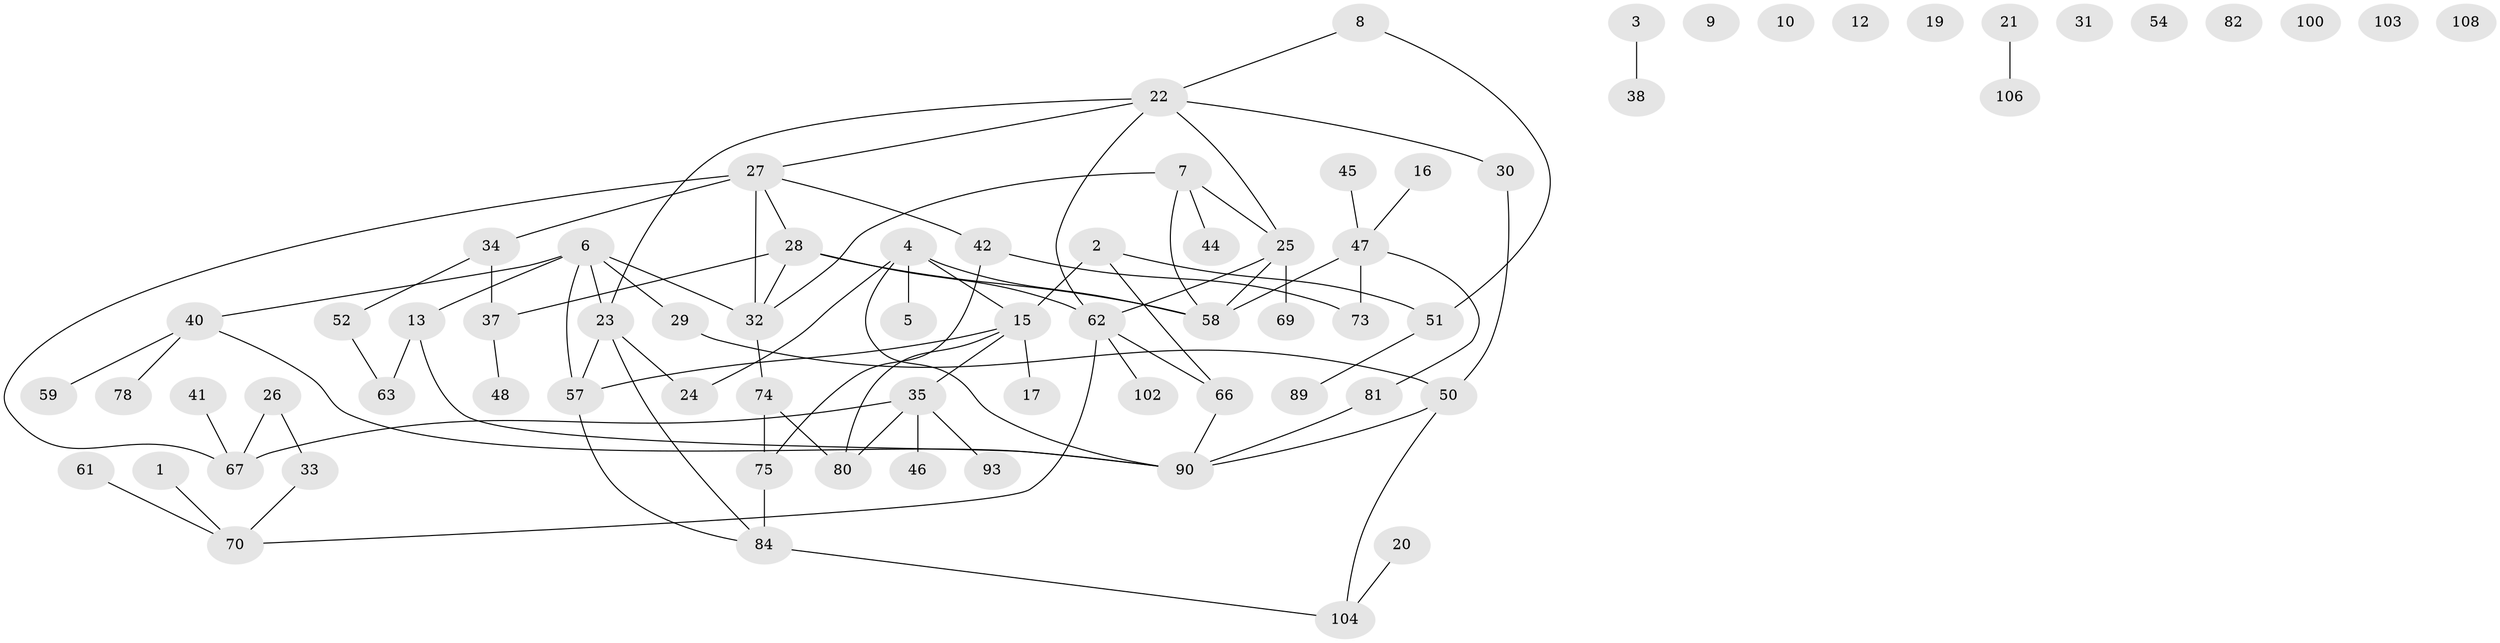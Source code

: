 // original degree distribution, {1: 0.26851851851851855, 2: 0.23148148148148148, 4: 0.12962962962962962, 3: 0.2037037037037037, 0: 0.08333333333333333, 7: 0.009259259259259259, 5: 0.05555555555555555, 6: 0.018518518518518517}
// Generated by graph-tools (version 1.1) at 2025/41/03/06/25 10:41:24]
// undirected, 73 vertices, 89 edges
graph export_dot {
graph [start="1"]
  node [color=gray90,style=filled];
  1;
  2 [super="+95"];
  3 [super="+99"];
  4 [super="+14"];
  5 [super="+65"];
  6 [super="+11"];
  7 [super="+101"];
  8 [super="+18"];
  9 [super="+60"];
  10;
  12;
  13;
  15 [super="+86"];
  16;
  17;
  19;
  20 [super="+92"];
  21 [super="+53"];
  22 [super="+79"];
  23 [super="+39"];
  24;
  25 [super="+68"];
  26 [super="+49"];
  27 [super="+105"];
  28 [super="+43"];
  29;
  30;
  31;
  32 [super="+36"];
  33;
  34 [super="+77"];
  35 [super="+87"];
  37;
  38;
  40 [super="+72"];
  41;
  42 [super="+55"];
  44;
  45;
  46;
  47 [super="+64"];
  48;
  50 [super="+56"];
  51 [super="+71"];
  52 [super="+88"];
  54;
  57;
  58 [super="+96"];
  59;
  61 [super="+85"];
  62 [super="+76"];
  63;
  66;
  67 [super="+107"];
  69;
  70 [super="+97"];
  73;
  74 [super="+91"];
  75 [super="+83"];
  78;
  80;
  81;
  82;
  84 [super="+98"];
  89;
  90 [super="+94"];
  93;
  100;
  102;
  103;
  104;
  106;
  108;
  1 -- 70;
  2 -- 66;
  2 -- 51;
  2 -- 15;
  3 -- 38;
  4 -- 5;
  4 -- 15;
  4 -- 90;
  4 -- 24;
  4 -- 58;
  6 -- 13;
  6 -- 29;
  6 -- 32;
  6 -- 40;
  6 -- 57;
  6 -- 23;
  7 -- 32;
  7 -- 58;
  7 -- 25;
  7 -- 44;
  8 -- 22;
  8 -- 51;
  13 -- 63;
  13 -- 90;
  15 -- 17;
  15 -- 35;
  15 -- 57;
  15 -- 80;
  16 -- 47;
  20 -- 104;
  21 -- 106;
  22 -- 23;
  22 -- 25;
  22 -- 62;
  22 -- 27;
  22 -- 30;
  23 -- 57;
  23 -- 84;
  23 -- 24;
  25 -- 62;
  25 -- 69;
  25 -- 58;
  26 -- 33;
  26 -- 67;
  27 -- 67;
  27 -- 32;
  27 -- 34;
  27 -- 42;
  27 -- 28;
  28 -- 37;
  28 -- 32;
  28 -- 58;
  28 -- 62;
  29 -- 50;
  30 -- 50;
  32 -- 74;
  33 -- 70;
  34 -- 37;
  34 -- 52;
  35 -- 46;
  35 -- 80;
  35 -- 93;
  35 -- 67;
  37 -- 48;
  40 -- 78;
  40 -- 90;
  40 -- 59;
  41 -- 67;
  42 -- 73;
  42 -- 75;
  45 -- 47;
  47 -- 58;
  47 -- 81;
  47 -- 73;
  50 -- 90;
  50 -- 104;
  51 -- 89;
  52 -- 63;
  57 -- 84;
  61 -- 70;
  62 -- 66;
  62 -- 70;
  62 -- 102;
  66 -- 90;
  74 -- 75;
  74 -- 80;
  75 -- 84 [weight=2];
  81 -- 90;
  84 -- 104;
}
